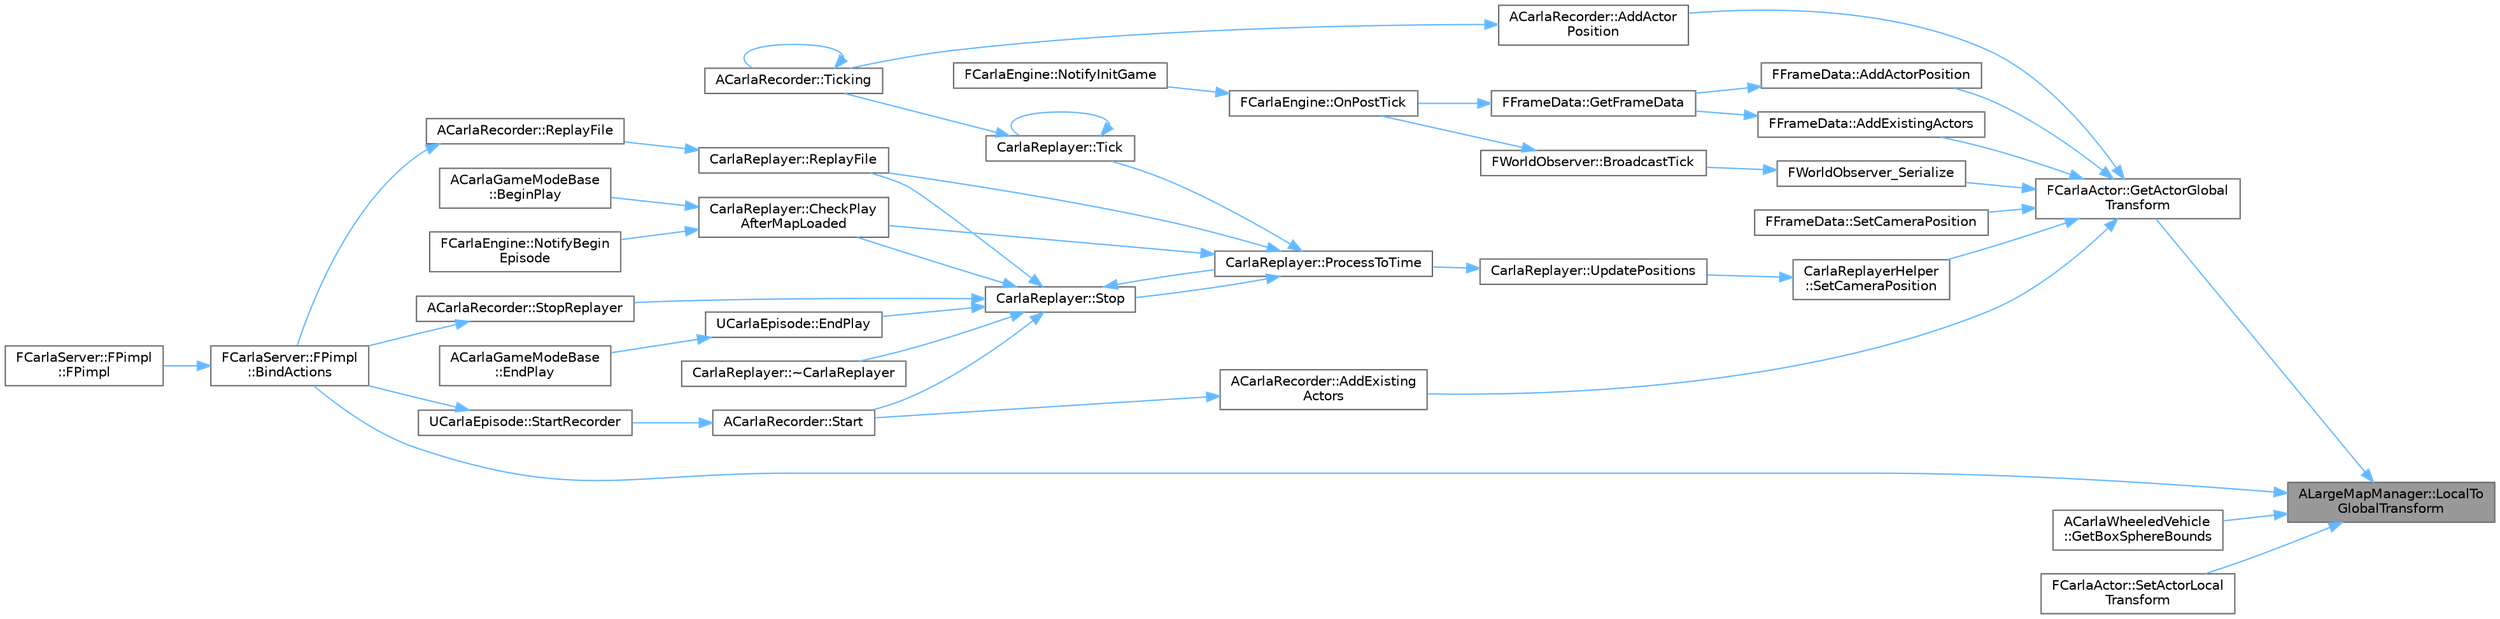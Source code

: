 digraph "ALargeMapManager::LocalToGlobalTransform"
{
 // INTERACTIVE_SVG=YES
 // LATEX_PDF_SIZE
  bgcolor="transparent";
  edge [fontname=Helvetica,fontsize=10,labelfontname=Helvetica,labelfontsize=10];
  node [fontname=Helvetica,fontsize=10,shape=box,height=0.2,width=0.4];
  rankdir="RL";
  Node1 [id="Node000001",label="ALargeMapManager::LocalTo\lGlobalTransform",height=0.2,width=0.4,color="gray40", fillcolor="grey60", style="filled", fontcolor="black",tooltip=" "];
  Node1 -> Node2 [id="edge1_Node000001_Node000002",dir="back",color="steelblue1",style="solid",tooltip=" "];
  Node2 [id="Node000002",label="FCarlaServer::FPimpl\l::BindActions",height=0.2,width=0.4,color="grey40", fillcolor="white", style="filled",URL="$d7/d97/classFCarlaServer_1_1FPimpl.html#a675a6b572112a21e8bc011dddfd0de86",tooltip=" "];
  Node2 -> Node3 [id="edge2_Node000002_Node000003",dir="back",color="steelblue1",style="solid",tooltip=" "];
  Node3 [id="Node000003",label="FCarlaServer::FPimpl\l::FPimpl",height=0.2,width=0.4,color="grey40", fillcolor="white", style="filled",URL="$d7/d97/classFCarlaServer_1_1FPimpl.html#ab9ff29fc81bd2f9a14677941c7f7b62d",tooltip=" "];
  Node1 -> Node4 [id="edge3_Node000001_Node000004",dir="back",color="steelblue1",style="solid",tooltip=" "];
  Node4 [id="Node000004",label="FCarlaActor::GetActorGlobal\lTransform",height=0.2,width=0.4,color="grey40", fillcolor="white", style="filled",URL="$dc/dde/classFCarlaActor.html#a850736f8ac70a32c1b5a1332783a7e9d",tooltip=" "];
  Node4 -> Node5 [id="edge4_Node000004_Node000005",dir="back",color="steelblue1",style="solid",tooltip=" "];
  Node5 [id="Node000005",label="ACarlaRecorder::AddActor\lPosition",height=0.2,width=0.4,color="grey40", fillcolor="white", style="filled",URL="$dd/db9/classACarlaRecorder.html#aed2e519fae4c16f4cb96cd0a73e9ee66",tooltip=" "];
  Node5 -> Node6 [id="edge5_Node000005_Node000006",dir="back",color="steelblue1",style="solid",tooltip=" "];
  Node6 [id="Node000006",label="ACarlaRecorder::Ticking",height=0.2,width=0.4,color="grey40", fillcolor="white", style="filled",URL="$dd/db9/classACarlaRecorder.html#a1074f19dfe5b16a9e10b24ef35b26abc",tooltip=" "];
  Node6 -> Node6 [id="edge6_Node000006_Node000006",dir="back",color="steelblue1",style="solid",tooltip=" "];
  Node4 -> Node7 [id="edge7_Node000004_Node000007",dir="back",color="steelblue1",style="solid",tooltip=" "];
  Node7 [id="Node000007",label="FFrameData::AddActorPosition",height=0.2,width=0.4,color="grey40", fillcolor="white", style="filled",URL="$de/db4/classFFrameData.html#a800126fd645b244128944bab5af9acfc",tooltip=" "];
  Node7 -> Node8 [id="edge8_Node000007_Node000008",dir="back",color="steelblue1",style="solid",tooltip=" "];
  Node8 [id="Node000008",label="FFrameData::GetFrameData",height=0.2,width=0.4,color="grey40", fillcolor="white", style="filled",URL="$de/db4/classFFrameData.html#a13396099d7e1c32df563893f7d0b35be",tooltip=" "];
  Node8 -> Node9 [id="edge9_Node000008_Node000009",dir="back",color="steelblue1",style="solid",tooltip=" "];
  Node9 [id="Node000009",label="FCarlaEngine::OnPostTick",height=0.2,width=0.4,color="grey40", fillcolor="white", style="filled",URL="$dc/d49/classFCarlaEngine.html#aff440c7ba9d004e4c5b60125cc4d709b",tooltip=" "];
  Node9 -> Node10 [id="edge10_Node000009_Node000010",dir="back",color="steelblue1",style="solid",tooltip=" "];
  Node10 [id="Node000010",label="FCarlaEngine::NotifyInitGame",height=0.2,width=0.4,color="grey40", fillcolor="white", style="filled",URL="$dc/d49/classFCarlaEngine.html#ab8d13063cde985781237dd7da308227e",tooltip=" "];
  Node4 -> Node11 [id="edge11_Node000004_Node000011",dir="back",color="steelblue1",style="solid",tooltip=" "];
  Node11 [id="Node000011",label="ACarlaRecorder::AddExisting\lActors",height=0.2,width=0.4,color="grey40", fillcolor="white", style="filled",URL="$dd/db9/classACarlaRecorder.html#a820569404a522e28f6c4d3d638712214",tooltip=" "];
  Node11 -> Node12 [id="edge12_Node000011_Node000012",dir="back",color="steelblue1",style="solid",tooltip=" "];
  Node12 [id="Node000012",label="ACarlaRecorder::Start",height=0.2,width=0.4,color="grey40", fillcolor="white", style="filled",URL="$dd/db9/classACarlaRecorder.html#aba719596bd56c72a39f902f6e9a5d290",tooltip=" "];
  Node12 -> Node13 [id="edge13_Node000012_Node000013",dir="back",color="steelblue1",style="solid",tooltip=" "];
  Node13 [id="Node000013",label="UCarlaEpisode::StartRecorder",height=0.2,width=0.4,color="grey40", fillcolor="white", style="filled",URL="$dc/d84/classUCarlaEpisode.html#a1059ce6d102804115b3243de46d46bec",tooltip=" "];
  Node13 -> Node2 [id="edge14_Node000013_Node000002",dir="back",color="steelblue1",style="solid",tooltip=" "];
  Node4 -> Node14 [id="edge15_Node000004_Node000014",dir="back",color="steelblue1",style="solid",tooltip=" "];
  Node14 [id="Node000014",label="FFrameData::AddExistingActors",height=0.2,width=0.4,color="grey40", fillcolor="white", style="filled",URL="$de/db4/classFFrameData.html#a2f68334284edda61421273395e9bb325",tooltip=" "];
  Node14 -> Node8 [id="edge16_Node000014_Node000008",dir="back",color="steelblue1",style="solid",tooltip=" "];
  Node4 -> Node15 [id="edge17_Node000004_Node000015",dir="back",color="steelblue1",style="solid",tooltip=" "];
  Node15 [id="Node000015",label="FWorldObserver_Serialize",height=0.2,width=0.4,color="grey40", fillcolor="white", style="filled",URL="$d9/de7/WorldObserver_8cpp.html#a55e677eb5bd393082eef8383920b2fde",tooltip=" "];
  Node15 -> Node16 [id="edge18_Node000015_Node000016",dir="back",color="steelblue1",style="solid",tooltip=" "];
  Node16 [id="Node000016",label="FWorldObserver::BroadcastTick",height=0.2,width=0.4,color="grey40", fillcolor="white", style="filled",URL="$da/d9b/classFWorldObserver.html#ad866b204499b7d2252661e39bcff1811",tooltip="Send a message to every connected client with the info about the given Episode."];
  Node16 -> Node9 [id="edge19_Node000016_Node000009",dir="back",color="steelblue1",style="solid",tooltip=" "];
  Node4 -> Node17 [id="edge20_Node000004_Node000017",dir="back",color="steelblue1",style="solid",tooltip=" "];
  Node17 [id="Node000017",label="CarlaReplayerHelper\l::SetCameraPosition",height=0.2,width=0.4,color="grey40", fillcolor="white", style="filled",URL="$d8/d27/classCarlaReplayerHelper.html#aee66c1ec57db9bff60d6d22c9c08a09d",tooltip=" "];
  Node17 -> Node18 [id="edge21_Node000017_Node000018",dir="back",color="steelblue1",style="solid",tooltip=" "];
  Node18 [id="Node000018",label="CarlaReplayer::UpdatePositions",height=0.2,width=0.4,color="grey40", fillcolor="white", style="filled",URL="$dc/dc6/classCarlaReplayer.html#a90bb49a890e2a2cd8b85152f17ca8fed",tooltip=" "];
  Node18 -> Node19 [id="edge22_Node000018_Node000019",dir="back",color="steelblue1",style="solid",tooltip=" "];
  Node19 [id="Node000019",label="CarlaReplayer::ProcessToTime",height=0.2,width=0.4,color="grey40", fillcolor="white", style="filled",URL="$dc/dc6/classCarlaReplayer.html#ae0a5643d88257bdceb9e12d5c33194cb",tooltip=" "];
  Node19 -> Node20 [id="edge23_Node000019_Node000020",dir="back",color="steelblue1",style="solid",tooltip=" "];
  Node20 [id="Node000020",label="CarlaReplayer::CheckPlay\lAfterMapLoaded",height=0.2,width=0.4,color="grey40", fillcolor="white", style="filled",URL="$dc/dc6/classCarlaReplayer.html#ac70d3dbe1f79ffd25a695ec3bd2485e6",tooltip=" "];
  Node20 -> Node21 [id="edge24_Node000020_Node000021",dir="back",color="steelblue1",style="solid",tooltip=" "];
  Node21 [id="Node000021",label="ACarlaGameModeBase\l::BeginPlay",height=0.2,width=0.4,color="grey40", fillcolor="white", style="filled",URL="$db/de5/classACarlaGameModeBase.html#a3909b055b351f69d7ad1e39a42e72e3d",tooltip=" "];
  Node20 -> Node22 [id="edge25_Node000020_Node000022",dir="back",color="steelblue1",style="solid",tooltip=" "];
  Node22 [id="Node000022",label="FCarlaEngine::NotifyBegin\lEpisode",height=0.2,width=0.4,color="grey40", fillcolor="white", style="filled",URL="$dc/d49/classFCarlaEngine.html#ab4c918e4d4855a26ab57c4bb79ad4645",tooltip=" "];
  Node19 -> Node23 [id="edge26_Node000019_Node000023",dir="back",color="steelblue1",style="solid",tooltip=" "];
  Node23 [id="Node000023",label="CarlaReplayer::ReplayFile",height=0.2,width=0.4,color="grey40", fillcolor="white", style="filled",URL="$dc/dc6/classCarlaReplayer.html#a480fd94fedc2367d7f7f58f17f3cd5a4",tooltip=" "];
  Node23 -> Node24 [id="edge27_Node000023_Node000024",dir="back",color="steelblue1",style="solid",tooltip=" "];
  Node24 [id="Node000024",label="ACarlaRecorder::ReplayFile",height=0.2,width=0.4,color="grey40", fillcolor="white", style="filled",URL="$dd/db9/classACarlaRecorder.html#a5dc891241c275eedcf6b1f189751520b",tooltip=" "];
  Node24 -> Node2 [id="edge28_Node000024_Node000002",dir="back",color="steelblue1",style="solid",tooltip=" "];
  Node19 -> Node25 [id="edge29_Node000019_Node000025",dir="back",color="steelblue1",style="solid",tooltip=" "];
  Node25 [id="Node000025",label="CarlaReplayer::Stop",height=0.2,width=0.4,color="grey40", fillcolor="white", style="filled",URL="$dc/dc6/classCarlaReplayer.html#af627917f2c95135fb11b59af4f65dbf7",tooltip=" "];
  Node25 -> Node20 [id="edge30_Node000025_Node000020",dir="back",color="steelblue1",style="solid",tooltip=" "];
  Node25 -> Node26 [id="edge31_Node000025_Node000026",dir="back",color="steelblue1",style="solid",tooltip=" "];
  Node26 [id="Node000026",label="UCarlaEpisode::EndPlay",height=0.2,width=0.4,color="grey40", fillcolor="white", style="filled",URL="$dc/d84/classUCarlaEpisode.html#a04380aa760fc6891f1c51cdbe7ddb856",tooltip=" "];
  Node26 -> Node27 [id="edge32_Node000026_Node000027",dir="back",color="steelblue1",style="solid",tooltip=" "];
  Node27 [id="Node000027",label="ACarlaGameModeBase\l::EndPlay",height=0.2,width=0.4,color="grey40", fillcolor="white", style="filled",URL="$db/de5/classACarlaGameModeBase.html#a8e61df047eac428453a627a6de9ace75",tooltip=" "];
  Node25 -> Node19 [id="edge33_Node000025_Node000019",dir="back",color="steelblue1",style="solid",tooltip=" "];
  Node25 -> Node23 [id="edge34_Node000025_Node000023",dir="back",color="steelblue1",style="solid",tooltip=" "];
  Node25 -> Node12 [id="edge35_Node000025_Node000012",dir="back",color="steelblue1",style="solid",tooltip=" "];
  Node25 -> Node28 [id="edge36_Node000025_Node000028",dir="back",color="steelblue1",style="solid",tooltip=" "];
  Node28 [id="Node000028",label="ACarlaRecorder::StopReplayer",height=0.2,width=0.4,color="grey40", fillcolor="white", style="filled",URL="$dd/db9/classACarlaRecorder.html#a33fb5180defd8c9c1d3063eff52c7a37",tooltip=" "];
  Node28 -> Node2 [id="edge37_Node000028_Node000002",dir="back",color="steelblue1",style="solid",tooltip=" "];
  Node25 -> Node29 [id="edge38_Node000025_Node000029",dir="back",color="steelblue1",style="solid",tooltip=" "];
  Node29 [id="Node000029",label="CarlaReplayer::~CarlaReplayer",height=0.2,width=0.4,color="grey40", fillcolor="white", style="filled",URL="$dc/dc6/classCarlaReplayer.html#a6dadadd7719c5e660d2e3d99b22f5961",tooltip=" "];
  Node19 -> Node30 [id="edge39_Node000019_Node000030",dir="back",color="steelblue1",style="solid",tooltip=" "];
  Node30 [id="Node000030",label="CarlaReplayer::Tick",height=0.2,width=0.4,color="grey40", fillcolor="white", style="filled",URL="$dc/dc6/classCarlaReplayer.html#a4aeceb13aaa5dfcbf3ee42d7582262a4",tooltip=" "];
  Node30 -> Node30 [id="edge40_Node000030_Node000030",dir="back",color="steelblue1",style="solid",tooltip=" "];
  Node30 -> Node6 [id="edge41_Node000030_Node000006",dir="back",color="steelblue1",style="solid",tooltip=" "];
  Node4 -> Node31 [id="edge42_Node000004_Node000031",dir="back",color="steelblue1",style="solid",tooltip=" "];
  Node31 [id="Node000031",label="FFrameData::SetCameraPosition",height=0.2,width=0.4,color="grey40", fillcolor="white", style="filled",URL="$de/db4/classFFrameData.html#a92c77c96fab62bab915a7419b491d72a",tooltip=" "];
  Node1 -> Node32 [id="edge43_Node000001_Node000032",dir="back",color="steelblue1",style="solid",tooltip=" "];
  Node32 [id="Node000032",label="ACarlaWheeledVehicle\l::GetBoxSphereBounds",height=0.2,width=0.4,color="grey40", fillcolor="white", style="filled",URL="$d5/d70/classACarlaWheeledVehicle.html#a05082a60f9f8268548df2ca5dc287a85",tooltip=" "];
  Node1 -> Node33 [id="edge44_Node000001_Node000033",dir="back",color="steelblue1",style="solid",tooltip=" "];
  Node33 [id="Node000033",label="FCarlaActor::SetActorLocal\lTransform",height=0.2,width=0.4,color="grey40", fillcolor="white", style="filled",URL="$dc/dde/classFCarlaActor.html#a3615c8730cce39d0a04098251e12e059",tooltip=" "];
}
